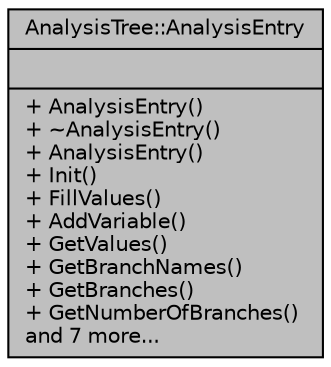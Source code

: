 digraph "AnalysisTree::AnalysisEntry"
{
  edge [fontname="Helvetica",fontsize="10",labelfontname="Helvetica",labelfontsize="10"];
  node [fontname="Helvetica",fontsize="10",shape=record];
  Node1 [label="{AnalysisTree::AnalysisEntry\n||+ AnalysisEntry()\l+ ~AnalysisEntry()\l+ AnalysisEntry()\l+ Init()\l+ FillValues()\l+ AddVariable()\l+ GetValues()\l+ GetBranchNames()\l+ GetBranches()\l+ GetNumberOfBranches()\land 7 more...\l}",height=0.2,width=0.4,color="black", fillcolor="grey75", style="filled", fontcolor="black"];
}
